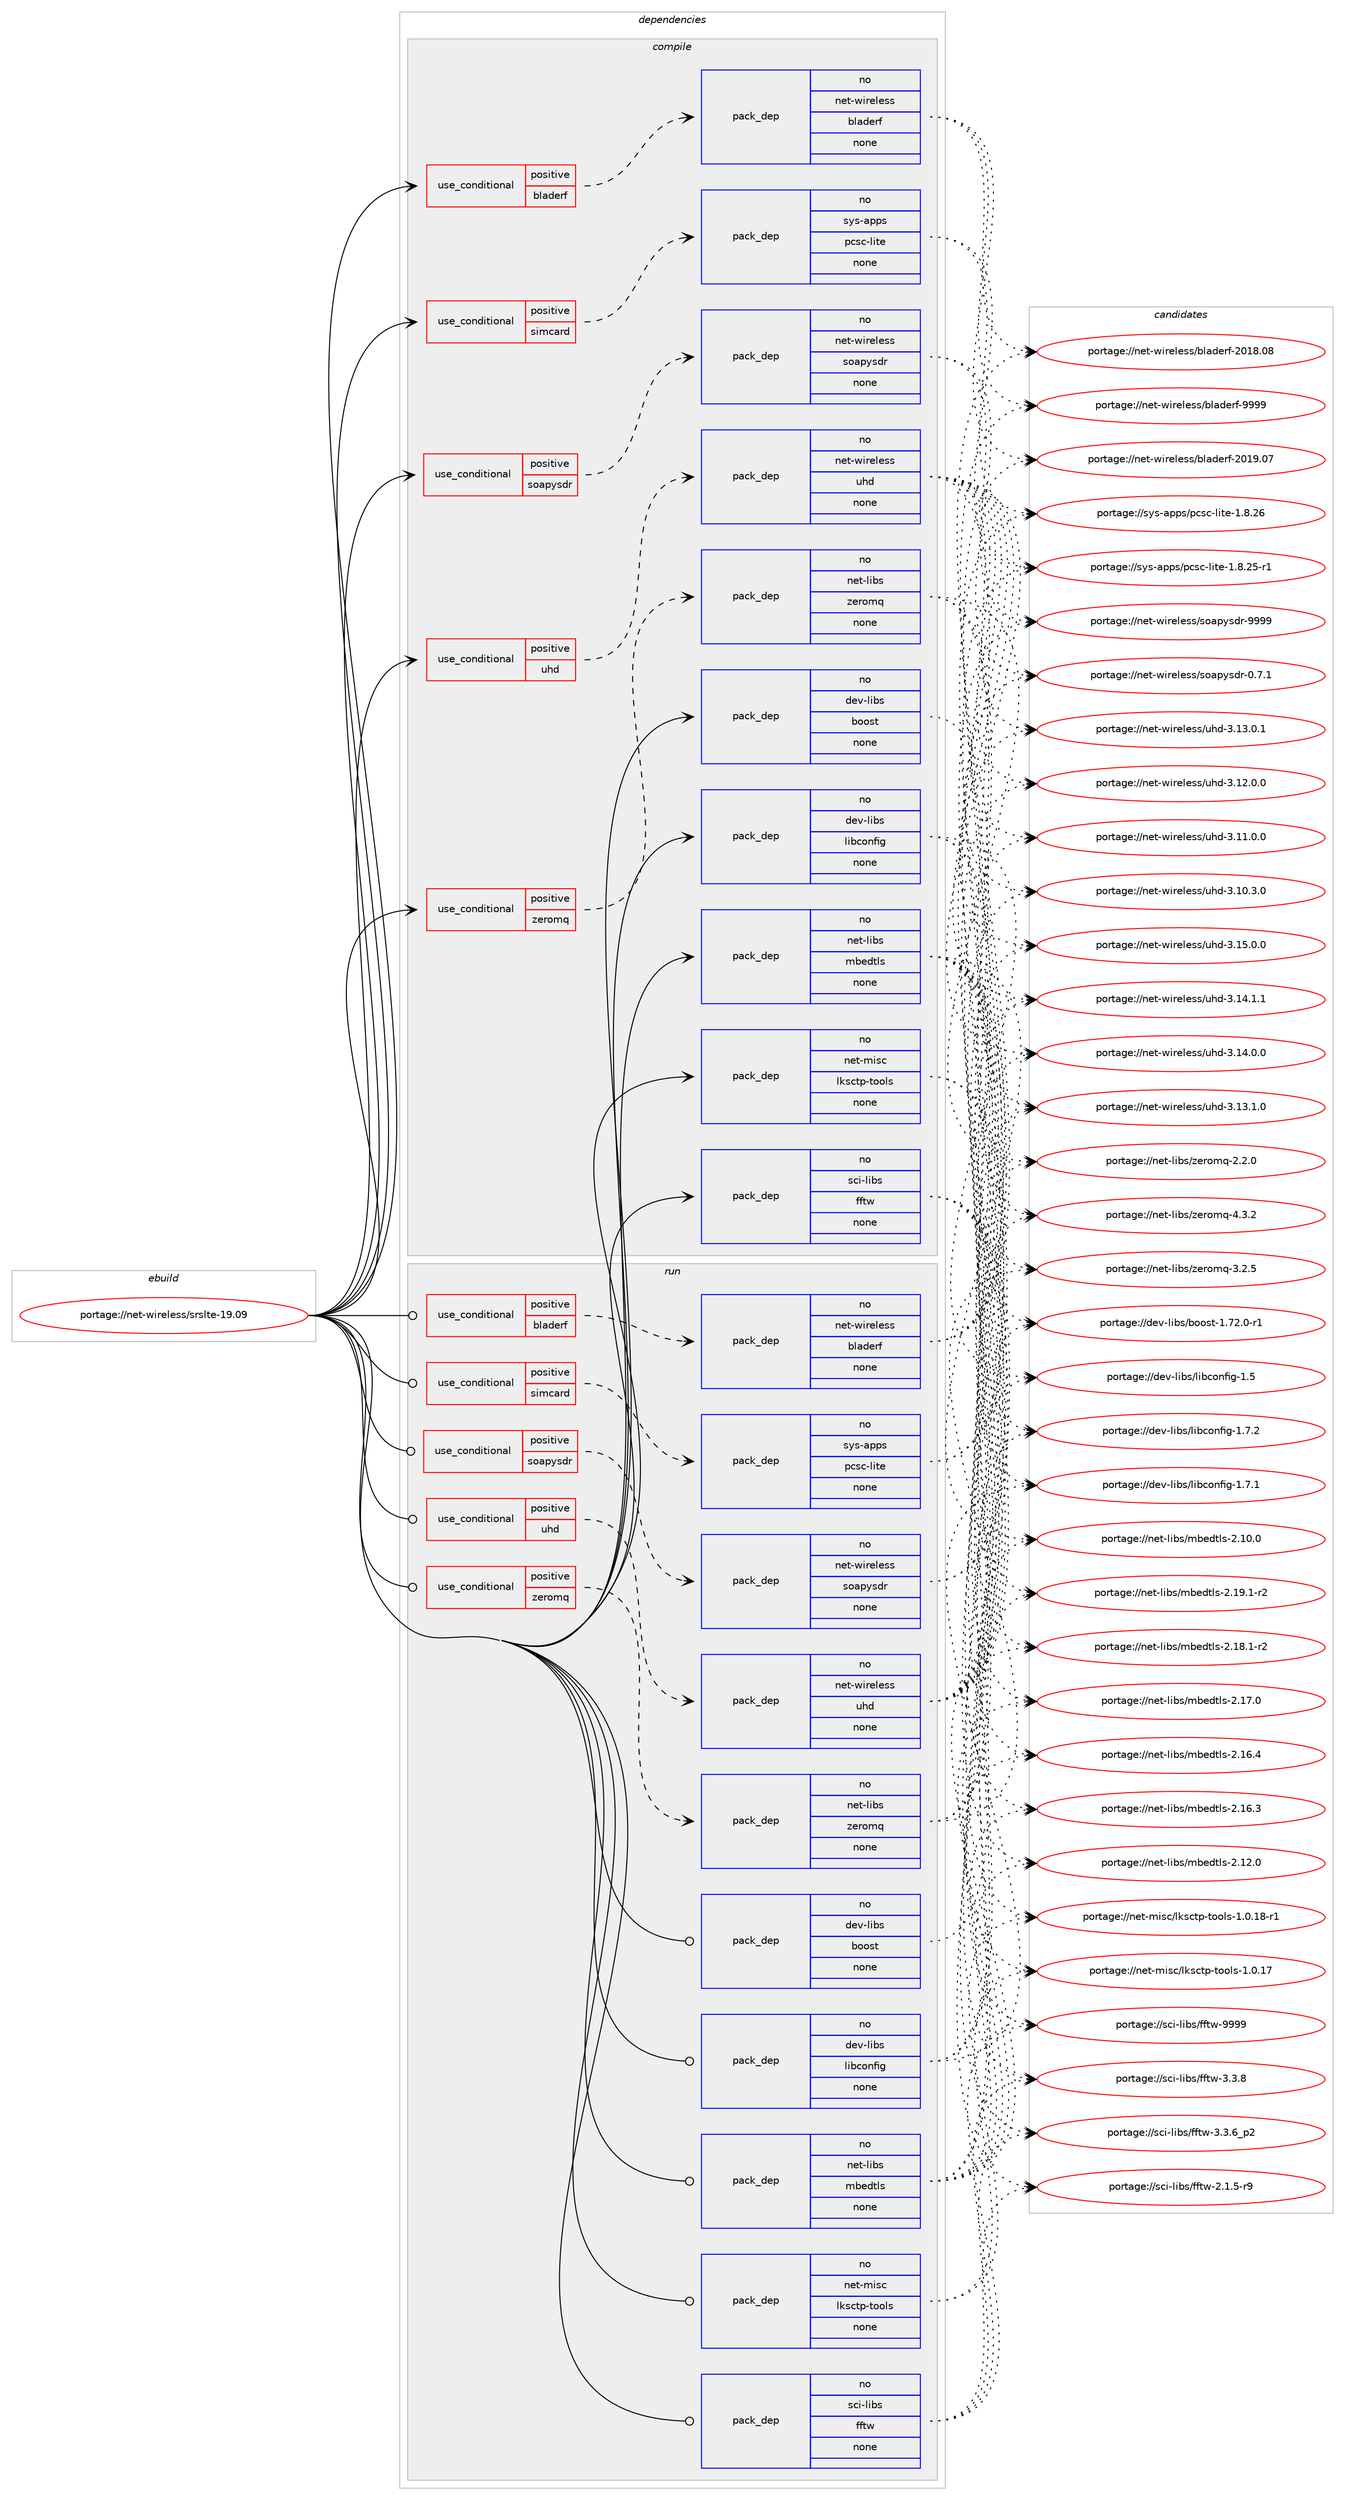 digraph prolog {

# *************
# Graph options
# *************

newrank=true;
concentrate=true;
compound=true;
graph [rankdir=LR,fontname=Helvetica,fontsize=10,ranksep=1.5];#, ranksep=2.5, nodesep=0.2];
edge  [arrowhead=vee];
node  [fontname=Helvetica,fontsize=10];

# **********
# The ebuild
# **********

subgraph cluster_leftcol {
color=gray;
rank=same;
label=<<i>ebuild</i>>;
id [label="portage://net-wireless/srslte-19.09", color=red, width=4, href="../net-wireless/srslte-19.09.svg"];
}

# ****************
# The dependencies
# ****************

subgraph cluster_midcol {
color=gray;
label=<<i>dependencies</i>>;
subgraph cluster_compile {
fillcolor="#eeeeee";
style=filled;
label=<<i>compile</i>>;
subgraph cond21294 {
dependency108487 [label=<<TABLE BORDER="0" CELLBORDER="1" CELLSPACING="0" CELLPADDING="4"><TR><TD ROWSPAN="3" CELLPADDING="10">use_conditional</TD></TR><TR><TD>positive</TD></TR><TR><TD>bladerf</TD></TR></TABLE>>, shape=none, color=red];
subgraph pack85401 {
dependency108488 [label=<<TABLE BORDER="0" CELLBORDER="1" CELLSPACING="0" CELLPADDING="4" WIDTH="220"><TR><TD ROWSPAN="6" CELLPADDING="30">pack_dep</TD></TR><TR><TD WIDTH="110">no</TD></TR><TR><TD>net-wireless</TD></TR><TR><TD>bladerf</TD></TR><TR><TD>none</TD></TR><TR><TD></TD></TR></TABLE>>, shape=none, color=blue];
}
dependency108487:e -> dependency108488:w [weight=20,style="dashed",arrowhead="vee"];
}
id:e -> dependency108487:w [weight=20,style="solid",arrowhead="vee"];
subgraph cond21295 {
dependency108489 [label=<<TABLE BORDER="0" CELLBORDER="1" CELLSPACING="0" CELLPADDING="4"><TR><TD ROWSPAN="3" CELLPADDING="10">use_conditional</TD></TR><TR><TD>positive</TD></TR><TR><TD>simcard</TD></TR></TABLE>>, shape=none, color=red];
subgraph pack85402 {
dependency108490 [label=<<TABLE BORDER="0" CELLBORDER="1" CELLSPACING="0" CELLPADDING="4" WIDTH="220"><TR><TD ROWSPAN="6" CELLPADDING="30">pack_dep</TD></TR><TR><TD WIDTH="110">no</TD></TR><TR><TD>sys-apps</TD></TR><TR><TD>pcsc-lite</TD></TR><TR><TD>none</TD></TR><TR><TD></TD></TR></TABLE>>, shape=none, color=blue];
}
dependency108489:e -> dependency108490:w [weight=20,style="dashed",arrowhead="vee"];
}
id:e -> dependency108489:w [weight=20,style="solid",arrowhead="vee"];
subgraph cond21296 {
dependency108491 [label=<<TABLE BORDER="0" CELLBORDER="1" CELLSPACING="0" CELLPADDING="4"><TR><TD ROWSPAN="3" CELLPADDING="10">use_conditional</TD></TR><TR><TD>positive</TD></TR><TR><TD>soapysdr</TD></TR></TABLE>>, shape=none, color=red];
subgraph pack85403 {
dependency108492 [label=<<TABLE BORDER="0" CELLBORDER="1" CELLSPACING="0" CELLPADDING="4" WIDTH="220"><TR><TD ROWSPAN="6" CELLPADDING="30">pack_dep</TD></TR><TR><TD WIDTH="110">no</TD></TR><TR><TD>net-wireless</TD></TR><TR><TD>soapysdr</TD></TR><TR><TD>none</TD></TR><TR><TD></TD></TR></TABLE>>, shape=none, color=blue];
}
dependency108491:e -> dependency108492:w [weight=20,style="dashed",arrowhead="vee"];
}
id:e -> dependency108491:w [weight=20,style="solid",arrowhead="vee"];
subgraph cond21297 {
dependency108493 [label=<<TABLE BORDER="0" CELLBORDER="1" CELLSPACING="0" CELLPADDING="4"><TR><TD ROWSPAN="3" CELLPADDING="10">use_conditional</TD></TR><TR><TD>positive</TD></TR><TR><TD>uhd</TD></TR></TABLE>>, shape=none, color=red];
subgraph pack85404 {
dependency108494 [label=<<TABLE BORDER="0" CELLBORDER="1" CELLSPACING="0" CELLPADDING="4" WIDTH="220"><TR><TD ROWSPAN="6" CELLPADDING="30">pack_dep</TD></TR><TR><TD WIDTH="110">no</TD></TR><TR><TD>net-wireless</TD></TR><TR><TD>uhd</TD></TR><TR><TD>none</TD></TR><TR><TD></TD></TR></TABLE>>, shape=none, color=blue];
}
dependency108493:e -> dependency108494:w [weight=20,style="dashed",arrowhead="vee"];
}
id:e -> dependency108493:w [weight=20,style="solid",arrowhead="vee"];
subgraph cond21298 {
dependency108495 [label=<<TABLE BORDER="0" CELLBORDER="1" CELLSPACING="0" CELLPADDING="4"><TR><TD ROWSPAN="3" CELLPADDING="10">use_conditional</TD></TR><TR><TD>positive</TD></TR><TR><TD>zeromq</TD></TR></TABLE>>, shape=none, color=red];
subgraph pack85405 {
dependency108496 [label=<<TABLE BORDER="0" CELLBORDER="1" CELLSPACING="0" CELLPADDING="4" WIDTH="220"><TR><TD ROWSPAN="6" CELLPADDING="30">pack_dep</TD></TR><TR><TD WIDTH="110">no</TD></TR><TR><TD>net-libs</TD></TR><TR><TD>zeromq</TD></TR><TR><TD>none</TD></TR><TR><TD></TD></TR></TABLE>>, shape=none, color=blue];
}
dependency108495:e -> dependency108496:w [weight=20,style="dashed",arrowhead="vee"];
}
id:e -> dependency108495:w [weight=20,style="solid",arrowhead="vee"];
subgraph pack85406 {
dependency108497 [label=<<TABLE BORDER="0" CELLBORDER="1" CELLSPACING="0" CELLPADDING="4" WIDTH="220"><TR><TD ROWSPAN="6" CELLPADDING="30">pack_dep</TD></TR><TR><TD WIDTH="110">no</TD></TR><TR><TD>dev-libs</TD></TR><TR><TD>boost</TD></TR><TR><TD>none</TD></TR><TR><TD></TD></TR></TABLE>>, shape=none, color=blue];
}
id:e -> dependency108497:w [weight=20,style="solid",arrowhead="vee"];
subgraph pack85407 {
dependency108498 [label=<<TABLE BORDER="0" CELLBORDER="1" CELLSPACING="0" CELLPADDING="4" WIDTH="220"><TR><TD ROWSPAN="6" CELLPADDING="30">pack_dep</TD></TR><TR><TD WIDTH="110">no</TD></TR><TR><TD>dev-libs</TD></TR><TR><TD>libconfig</TD></TR><TR><TD>none</TD></TR><TR><TD></TD></TR></TABLE>>, shape=none, color=blue];
}
id:e -> dependency108498:w [weight=20,style="solid",arrowhead="vee"];
subgraph pack85408 {
dependency108499 [label=<<TABLE BORDER="0" CELLBORDER="1" CELLSPACING="0" CELLPADDING="4" WIDTH="220"><TR><TD ROWSPAN="6" CELLPADDING="30">pack_dep</TD></TR><TR><TD WIDTH="110">no</TD></TR><TR><TD>net-libs</TD></TR><TR><TD>mbedtls</TD></TR><TR><TD>none</TD></TR><TR><TD></TD></TR></TABLE>>, shape=none, color=blue];
}
id:e -> dependency108499:w [weight=20,style="solid",arrowhead="vee"];
subgraph pack85409 {
dependency108500 [label=<<TABLE BORDER="0" CELLBORDER="1" CELLSPACING="0" CELLPADDING="4" WIDTH="220"><TR><TD ROWSPAN="6" CELLPADDING="30">pack_dep</TD></TR><TR><TD WIDTH="110">no</TD></TR><TR><TD>net-misc</TD></TR><TR><TD>lksctp-tools</TD></TR><TR><TD>none</TD></TR><TR><TD></TD></TR></TABLE>>, shape=none, color=blue];
}
id:e -> dependency108500:w [weight=20,style="solid",arrowhead="vee"];
subgraph pack85410 {
dependency108501 [label=<<TABLE BORDER="0" CELLBORDER="1" CELLSPACING="0" CELLPADDING="4" WIDTH="220"><TR><TD ROWSPAN="6" CELLPADDING="30">pack_dep</TD></TR><TR><TD WIDTH="110">no</TD></TR><TR><TD>sci-libs</TD></TR><TR><TD>fftw</TD></TR><TR><TD>none</TD></TR><TR><TD></TD></TR></TABLE>>, shape=none, color=blue];
}
id:e -> dependency108501:w [weight=20,style="solid",arrowhead="vee"];
}
subgraph cluster_compileandrun {
fillcolor="#eeeeee";
style=filled;
label=<<i>compile and run</i>>;
}
subgraph cluster_run {
fillcolor="#eeeeee";
style=filled;
label=<<i>run</i>>;
subgraph cond21299 {
dependency108502 [label=<<TABLE BORDER="0" CELLBORDER="1" CELLSPACING="0" CELLPADDING="4"><TR><TD ROWSPAN="3" CELLPADDING="10">use_conditional</TD></TR><TR><TD>positive</TD></TR><TR><TD>bladerf</TD></TR></TABLE>>, shape=none, color=red];
subgraph pack85411 {
dependency108503 [label=<<TABLE BORDER="0" CELLBORDER="1" CELLSPACING="0" CELLPADDING="4" WIDTH="220"><TR><TD ROWSPAN="6" CELLPADDING="30">pack_dep</TD></TR><TR><TD WIDTH="110">no</TD></TR><TR><TD>net-wireless</TD></TR><TR><TD>bladerf</TD></TR><TR><TD>none</TD></TR><TR><TD></TD></TR></TABLE>>, shape=none, color=blue];
}
dependency108502:e -> dependency108503:w [weight=20,style="dashed",arrowhead="vee"];
}
id:e -> dependency108502:w [weight=20,style="solid",arrowhead="odot"];
subgraph cond21300 {
dependency108504 [label=<<TABLE BORDER="0" CELLBORDER="1" CELLSPACING="0" CELLPADDING="4"><TR><TD ROWSPAN="3" CELLPADDING="10">use_conditional</TD></TR><TR><TD>positive</TD></TR><TR><TD>simcard</TD></TR></TABLE>>, shape=none, color=red];
subgraph pack85412 {
dependency108505 [label=<<TABLE BORDER="0" CELLBORDER="1" CELLSPACING="0" CELLPADDING="4" WIDTH="220"><TR><TD ROWSPAN="6" CELLPADDING="30">pack_dep</TD></TR><TR><TD WIDTH="110">no</TD></TR><TR><TD>sys-apps</TD></TR><TR><TD>pcsc-lite</TD></TR><TR><TD>none</TD></TR><TR><TD></TD></TR></TABLE>>, shape=none, color=blue];
}
dependency108504:e -> dependency108505:w [weight=20,style="dashed",arrowhead="vee"];
}
id:e -> dependency108504:w [weight=20,style="solid",arrowhead="odot"];
subgraph cond21301 {
dependency108506 [label=<<TABLE BORDER="0" CELLBORDER="1" CELLSPACING="0" CELLPADDING="4"><TR><TD ROWSPAN="3" CELLPADDING="10">use_conditional</TD></TR><TR><TD>positive</TD></TR><TR><TD>soapysdr</TD></TR></TABLE>>, shape=none, color=red];
subgraph pack85413 {
dependency108507 [label=<<TABLE BORDER="0" CELLBORDER="1" CELLSPACING="0" CELLPADDING="4" WIDTH="220"><TR><TD ROWSPAN="6" CELLPADDING="30">pack_dep</TD></TR><TR><TD WIDTH="110">no</TD></TR><TR><TD>net-wireless</TD></TR><TR><TD>soapysdr</TD></TR><TR><TD>none</TD></TR><TR><TD></TD></TR></TABLE>>, shape=none, color=blue];
}
dependency108506:e -> dependency108507:w [weight=20,style="dashed",arrowhead="vee"];
}
id:e -> dependency108506:w [weight=20,style="solid",arrowhead="odot"];
subgraph cond21302 {
dependency108508 [label=<<TABLE BORDER="0" CELLBORDER="1" CELLSPACING="0" CELLPADDING="4"><TR><TD ROWSPAN="3" CELLPADDING="10">use_conditional</TD></TR><TR><TD>positive</TD></TR><TR><TD>uhd</TD></TR></TABLE>>, shape=none, color=red];
subgraph pack85414 {
dependency108509 [label=<<TABLE BORDER="0" CELLBORDER="1" CELLSPACING="0" CELLPADDING="4" WIDTH="220"><TR><TD ROWSPAN="6" CELLPADDING="30">pack_dep</TD></TR><TR><TD WIDTH="110">no</TD></TR><TR><TD>net-wireless</TD></TR><TR><TD>uhd</TD></TR><TR><TD>none</TD></TR><TR><TD></TD></TR></TABLE>>, shape=none, color=blue];
}
dependency108508:e -> dependency108509:w [weight=20,style="dashed",arrowhead="vee"];
}
id:e -> dependency108508:w [weight=20,style="solid",arrowhead="odot"];
subgraph cond21303 {
dependency108510 [label=<<TABLE BORDER="0" CELLBORDER="1" CELLSPACING="0" CELLPADDING="4"><TR><TD ROWSPAN="3" CELLPADDING="10">use_conditional</TD></TR><TR><TD>positive</TD></TR><TR><TD>zeromq</TD></TR></TABLE>>, shape=none, color=red];
subgraph pack85415 {
dependency108511 [label=<<TABLE BORDER="0" CELLBORDER="1" CELLSPACING="0" CELLPADDING="4" WIDTH="220"><TR><TD ROWSPAN="6" CELLPADDING="30">pack_dep</TD></TR><TR><TD WIDTH="110">no</TD></TR><TR><TD>net-libs</TD></TR><TR><TD>zeromq</TD></TR><TR><TD>none</TD></TR><TR><TD></TD></TR></TABLE>>, shape=none, color=blue];
}
dependency108510:e -> dependency108511:w [weight=20,style="dashed",arrowhead="vee"];
}
id:e -> dependency108510:w [weight=20,style="solid",arrowhead="odot"];
subgraph pack85416 {
dependency108512 [label=<<TABLE BORDER="0" CELLBORDER="1" CELLSPACING="0" CELLPADDING="4" WIDTH="220"><TR><TD ROWSPAN="6" CELLPADDING="30">pack_dep</TD></TR><TR><TD WIDTH="110">no</TD></TR><TR><TD>dev-libs</TD></TR><TR><TD>boost</TD></TR><TR><TD>none</TD></TR><TR><TD></TD></TR></TABLE>>, shape=none, color=blue];
}
id:e -> dependency108512:w [weight=20,style="solid",arrowhead="odot"];
subgraph pack85417 {
dependency108513 [label=<<TABLE BORDER="0" CELLBORDER="1" CELLSPACING="0" CELLPADDING="4" WIDTH="220"><TR><TD ROWSPAN="6" CELLPADDING="30">pack_dep</TD></TR><TR><TD WIDTH="110">no</TD></TR><TR><TD>dev-libs</TD></TR><TR><TD>libconfig</TD></TR><TR><TD>none</TD></TR><TR><TD></TD></TR></TABLE>>, shape=none, color=blue];
}
id:e -> dependency108513:w [weight=20,style="solid",arrowhead="odot"];
subgraph pack85418 {
dependency108514 [label=<<TABLE BORDER="0" CELLBORDER="1" CELLSPACING="0" CELLPADDING="4" WIDTH="220"><TR><TD ROWSPAN="6" CELLPADDING="30">pack_dep</TD></TR><TR><TD WIDTH="110">no</TD></TR><TR><TD>net-libs</TD></TR><TR><TD>mbedtls</TD></TR><TR><TD>none</TD></TR><TR><TD></TD></TR></TABLE>>, shape=none, color=blue];
}
id:e -> dependency108514:w [weight=20,style="solid",arrowhead="odot"];
subgraph pack85419 {
dependency108515 [label=<<TABLE BORDER="0" CELLBORDER="1" CELLSPACING="0" CELLPADDING="4" WIDTH="220"><TR><TD ROWSPAN="6" CELLPADDING="30">pack_dep</TD></TR><TR><TD WIDTH="110">no</TD></TR><TR><TD>net-misc</TD></TR><TR><TD>lksctp-tools</TD></TR><TR><TD>none</TD></TR><TR><TD></TD></TR></TABLE>>, shape=none, color=blue];
}
id:e -> dependency108515:w [weight=20,style="solid",arrowhead="odot"];
subgraph pack85420 {
dependency108516 [label=<<TABLE BORDER="0" CELLBORDER="1" CELLSPACING="0" CELLPADDING="4" WIDTH="220"><TR><TD ROWSPAN="6" CELLPADDING="30">pack_dep</TD></TR><TR><TD WIDTH="110">no</TD></TR><TR><TD>sci-libs</TD></TR><TR><TD>fftw</TD></TR><TR><TD>none</TD></TR><TR><TD></TD></TR></TABLE>>, shape=none, color=blue];
}
id:e -> dependency108516:w [weight=20,style="solid",arrowhead="odot"];
}
}

# **************
# The candidates
# **************

subgraph cluster_choices {
rank=same;
color=gray;
label=<<i>candidates</i>>;

subgraph choice85401 {
color=black;
nodesep=1;
choice110101116451191051141011081011151154798108971001011141024557575757 [label="portage://net-wireless/bladerf-9999", color=red, width=4,href="../net-wireless/bladerf-9999.svg"];
choice110101116451191051141011081011151154798108971001011141024550484957464855 [label="portage://net-wireless/bladerf-2019.07", color=red, width=4,href="../net-wireless/bladerf-2019.07.svg"];
choice110101116451191051141011081011151154798108971001011141024550484956464856 [label="portage://net-wireless/bladerf-2018.08", color=red, width=4,href="../net-wireless/bladerf-2018.08.svg"];
dependency108488:e -> choice110101116451191051141011081011151154798108971001011141024557575757:w [style=dotted,weight="100"];
dependency108488:e -> choice110101116451191051141011081011151154798108971001011141024550484957464855:w [style=dotted,weight="100"];
dependency108488:e -> choice110101116451191051141011081011151154798108971001011141024550484956464856:w [style=dotted,weight="100"];
}
subgraph choice85402 {
color=black;
nodesep=1;
choice11512111545971121121154711299115994510810511610145494656465054 [label="portage://sys-apps/pcsc-lite-1.8.26", color=red, width=4,href="../sys-apps/pcsc-lite-1.8.26.svg"];
choice115121115459711211211547112991159945108105116101454946564650534511449 [label="portage://sys-apps/pcsc-lite-1.8.25-r1", color=red, width=4,href="../sys-apps/pcsc-lite-1.8.25-r1.svg"];
dependency108490:e -> choice11512111545971121121154711299115994510810511610145494656465054:w [style=dotted,weight="100"];
dependency108490:e -> choice115121115459711211211547112991159945108105116101454946564650534511449:w [style=dotted,weight="100"];
}
subgraph choice85403 {
color=black;
nodesep=1;
choice1101011164511910511410110810111511547115111971121211151001144557575757 [label="portage://net-wireless/soapysdr-9999", color=red, width=4,href="../net-wireless/soapysdr-9999.svg"];
choice110101116451191051141011081011151154711511197112121115100114454846554649 [label="portage://net-wireless/soapysdr-0.7.1", color=red, width=4,href="../net-wireless/soapysdr-0.7.1.svg"];
dependency108492:e -> choice1101011164511910511410110810111511547115111971121211151001144557575757:w [style=dotted,weight="100"];
dependency108492:e -> choice110101116451191051141011081011151154711511197112121115100114454846554649:w [style=dotted,weight="100"];
}
subgraph choice85404 {
color=black;
nodesep=1;
choice1101011164511910511410110810111511547117104100455146495346484648 [label="portage://net-wireless/uhd-3.15.0.0", color=red, width=4,href="../net-wireless/uhd-3.15.0.0.svg"];
choice1101011164511910511410110810111511547117104100455146495246494649 [label="portage://net-wireless/uhd-3.14.1.1", color=red, width=4,href="../net-wireless/uhd-3.14.1.1.svg"];
choice1101011164511910511410110810111511547117104100455146495246484648 [label="portage://net-wireless/uhd-3.14.0.0", color=red, width=4,href="../net-wireless/uhd-3.14.0.0.svg"];
choice1101011164511910511410110810111511547117104100455146495146494648 [label="portage://net-wireless/uhd-3.13.1.0", color=red, width=4,href="../net-wireless/uhd-3.13.1.0.svg"];
choice1101011164511910511410110810111511547117104100455146495146484649 [label="portage://net-wireless/uhd-3.13.0.1", color=red, width=4,href="../net-wireless/uhd-3.13.0.1.svg"];
choice1101011164511910511410110810111511547117104100455146495046484648 [label="portage://net-wireless/uhd-3.12.0.0", color=red, width=4,href="../net-wireless/uhd-3.12.0.0.svg"];
choice1101011164511910511410110810111511547117104100455146494946484648 [label="portage://net-wireless/uhd-3.11.0.0", color=red, width=4,href="../net-wireless/uhd-3.11.0.0.svg"];
choice1101011164511910511410110810111511547117104100455146494846514648 [label="portage://net-wireless/uhd-3.10.3.0", color=red, width=4,href="../net-wireless/uhd-3.10.3.0.svg"];
dependency108494:e -> choice1101011164511910511410110810111511547117104100455146495346484648:w [style=dotted,weight="100"];
dependency108494:e -> choice1101011164511910511410110810111511547117104100455146495246494649:w [style=dotted,weight="100"];
dependency108494:e -> choice1101011164511910511410110810111511547117104100455146495246484648:w [style=dotted,weight="100"];
dependency108494:e -> choice1101011164511910511410110810111511547117104100455146495146494648:w [style=dotted,weight="100"];
dependency108494:e -> choice1101011164511910511410110810111511547117104100455146495146484649:w [style=dotted,weight="100"];
dependency108494:e -> choice1101011164511910511410110810111511547117104100455146495046484648:w [style=dotted,weight="100"];
dependency108494:e -> choice1101011164511910511410110810111511547117104100455146494946484648:w [style=dotted,weight="100"];
dependency108494:e -> choice1101011164511910511410110810111511547117104100455146494846514648:w [style=dotted,weight="100"];
}
subgraph choice85405 {
color=black;
nodesep=1;
choice110101116451081059811547122101114111109113455246514650 [label="portage://net-libs/zeromq-4.3.2", color=red, width=4,href="../net-libs/zeromq-4.3.2.svg"];
choice110101116451081059811547122101114111109113455146504653 [label="portage://net-libs/zeromq-3.2.5", color=red, width=4,href="../net-libs/zeromq-3.2.5.svg"];
choice110101116451081059811547122101114111109113455046504648 [label="portage://net-libs/zeromq-2.2.0", color=red, width=4,href="../net-libs/zeromq-2.2.0.svg"];
dependency108496:e -> choice110101116451081059811547122101114111109113455246514650:w [style=dotted,weight="100"];
dependency108496:e -> choice110101116451081059811547122101114111109113455146504653:w [style=dotted,weight="100"];
dependency108496:e -> choice110101116451081059811547122101114111109113455046504648:w [style=dotted,weight="100"];
}
subgraph choice85406 {
color=black;
nodesep=1;
choice10010111845108105981154798111111115116454946555046484511449 [label="portage://dev-libs/boost-1.72.0-r1", color=red, width=4,href="../dev-libs/boost-1.72.0-r1.svg"];
dependency108497:e -> choice10010111845108105981154798111111115116454946555046484511449:w [style=dotted,weight="100"];
}
subgraph choice85407 {
color=black;
nodesep=1;
choice1001011184510810598115471081059899111110102105103454946554650 [label="portage://dev-libs/libconfig-1.7.2", color=red, width=4,href="../dev-libs/libconfig-1.7.2.svg"];
choice1001011184510810598115471081059899111110102105103454946554649 [label="portage://dev-libs/libconfig-1.7.1", color=red, width=4,href="../dev-libs/libconfig-1.7.1.svg"];
choice100101118451081059811547108105989911111010210510345494653 [label="portage://dev-libs/libconfig-1.5", color=red, width=4,href="../dev-libs/libconfig-1.5.svg"];
dependency108498:e -> choice1001011184510810598115471081059899111110102105103454946554650:w [style=dotted,weight="100"];
dependency108498:e -> choice1001011184510810598115471081059899111110102105103454946554649:w [style=dotted,weight="100"];
dependency108498:e -> choice100101118451081059811547108105989911111010210510345494653:w [style=dotted,weight="100"];
}
subgraph choice85408 {
color=black;
nodesep=1;
choice11010111645108105981154710998101100116108115455046495746494511450 [label="portage://net-libs/mbedtls-2.19.1-r2", color=red, width=4,href="../net-libs/mbedtls-2.19.1-r2.svg"];
choice11010111645108105981154710998101100116108115455046495646494511450 [label="portage://net-libs/mbedtls-2.18.1-r2", color=red, width=4,href="../net-libs/mbedtls-2.18.1-r2.svg"];
choice1101011164510810598115471099810110011610811545504649554648 [label="portage://net-libs/mbedtls-2.17.0", color=red, width=4,href="../net-libs/mbedtls-2.17.0.svg"];
choice1101011164510810598115471099810110011610811545504649544652 [label="portage://net-libs/mbedtls-2.16.4", color=red, width=4,href="../net-libs/mbedtls-2.16.4.svg"];
choice1101011164510810598115471099810110011610811545504649544651 [label="portage://net-libs/mbedtls-2.16.3", color=red, width=4,href="../net-libs/mbedtls-2.16.3.svg"];
choice1101011164510810598115471099810110011610811545504649504648 [label="portage://net-libs/mbedtls-2.12.0", color=red, width=4,href="../net-libs/mbedtls-2.12.0.svg"];
choice1101011164510810598115471099810110011610811545504649484648 [label="portage://net-libs/mbedtls-2.10.0", color=red, width=4,href="../net-libs/mbedtls-2.10.0.svg"];
dependency108499:e -> choice11010111645108105981154710998101100116108115455046495746494511450:w [style=dotted,weight="100"];
dependency108499:e -> choice11010111645108105981154710998101100116108115455046495646494511450:w [style=dotted,weight="100"];
dependency108499:e -> choice1101011164510810598115471099810110011610811545504649554648:w [style=dotted,weight="100"];
dependency108499:e -> choice1101011164510810598115471099810110011610811545504649544652:w [style=dotted,weight="100"];
dependency108499:e -> choice1101011164510810598115471099810110011610811545504649544651:w [style=dotted,weight="100"];
dependency108499:e -> choice1101011164510810598115471099810110011610811545504649504648:w [style=dotted,weight="100"];
dependency108499:e -> choice1101011164510810598115471099810110011610811545504649484648:w [style=dotted,weight="100"];
}
subgraph choice85409 {
color=black;
nodesep=1;
choice1101011164510910511599471081071159911611245116111111108115454946484649564511449 [label="portage://net-misc/lksctp-tools-1.0.18-r1", color=red, width=4,href="../net-misc/lksctp-tools-1.0.18-r1.svg"];
choice110101116451091051159947108107115991161124511611111110811545494648464955 [label="portage://net-misc/lksctp-tools-1.0.17", color=red, width=4,href="../net-misc/lksctp-tools-1.0.17.svg"];
dependency108500:e -> choice1101011164510910511599471081071159911611245116111111108115454946484649564511449:w [style=dotted,weight="100"];
dependency108500:e -> choice110101116451091051159947108107115991161124511611111110811545494648464955:w [style=dotted,weight="100"];
}
subgraph choice85410 {
color=black;
nodesep=1;
choice115991054510810598115471021021161194557575757 [label="portage://sci-libs/fftw-9999", color=red, width=4,href="../sci-libs/fftw-9999.svg"];
choice11599105451081059811547102102116119455146514656 [label="portage://sci-libs/fftw-3.3.8", color=red, width=4,href="../sci-libs/fftw-3.3.8.svg"];
choice115991054510810598115471021021161194551465146549511250 [label="portage://sci-libs/fftw-3.3.6_p2", color=red, width=4,href="../sci-libs/fftw-3.3.6_p2.svg"];
choice115991054510810598115471021021161194550464946534511457 [label="portage://sci-libs/fftw-2.1.5-r9", color=red, width=4,href="../sci-libs/fftw-2.1.5-r9.svg"];
dependency108501:e -> choice115991054510810598115471021021161194557575757:w [style=dotted,weight="100"];
dependency108501:e -> choice11599105451081059811547102102116119455146514656:w [style=dotted,weight="100"];
dependency108501:e -> choice115991054510810598115471021021161194551465146549511250:w [style=dotted,weight="100"];
dependency108501:e -> choice115991054510810598115471021021161194550464946534511457:w [style=dotted,weight="100"];
}
subgraph choice85411 {
color=black;
nodesep=1;
choice110101116451191051141011081011151154798108971001011141024557575757 [label="portage://net-wireless/bladerf-9999", color=red, width=4,href="../net-wireless/bladerf-9999.svg"];
choice110101116451191051141011081011151154798108971001011141024550484957464855 [label="portage://net-wireless/bladerf-2019.07", color=red, width=4,href="../net-wireless/bladerf-2019.07.svg"];
choice110101116451191051141011081011151154798108971001011141024550484956464856 [label="portage://net-wireless/bladerf-2018.08", color=red, width=4,href="../net-wireless/bladerf-2018.08.svg"];
dependency108503:e -> choice110101116451191051141011081011151154798108971001011141024557575757:w [style=dotted,weight="100"];
dependency108503:e -> choice110101116451191051141011081011151154798108971001011141024550484957464855:w [style=dotted,weight="100"];
dependency108503:e -> choice110101116451191051141011081011151154798108971001011141024550484956464856:w [style=dotted,weight="100"];
}
subgraph choice85412 {
color=black;
nodesep=1;
choice11512111545971121121154711299115994510810511610145494656465054 [label="portage://sys-apps/pcsc-lite-1.8.26", color=red, width=4,href="../sys-apps/pcsc-lite-1.8.26.svg"];
choice115121115459711211211547112991159945108105116101454946564650534511449 [label="portage://sys-apps/pcsc-lite-1.8.25-r1", color=red, width=4,href="../sys-apps/pcsc-lite-1.8.25-r1.svg"];
dependency108505:e -> choice11512111545971121121154711299115994510810511610145494656465054:w [style=dotted,weight="100"];
dependency108505:e -> choice115121115459711211211547112991159945108105116101454946564650534511449:w [style=dotted,weight="100"];
}
subgraph choice85413 {
color=black;
nodesep=1;
choice1101011164511910511410110810111511547115111971121211151001144557575757 [label="portage://net-wireless/soapysdr-9999", color=red, width=4,href="../net-wireless/soapysdr-9999.svg"];
choice110101116451191051141011081011151154711511197112121115100114454846554649 [label="portage://net-wireless/soapysdr-0.7.1", color=red, width=4,href="../net-wireless/soapysdr-0.7.1.svg"];
dependency108507:e -> choice1101011164511910511410110810111511547115111971121211151001144557575757:w [style=dotted,weight="100"];
dependency108507:e -> choice110101116451191051141011081011151154711511197112121115100114454846554649:w [style=dotted,weight="100"];
}
subgraph choice85414 {
color=black;
nodesep=1;
choice1101011164511910511410110810111511547117104100455146495346484648 [label="portage://net-wireless/uhd-3.15.0.0", color=red, width=4,href="../net-wireless/uhd-3.15.0.0.svg"];
choice1101011164511910511410110810111511547117104100455146495246494649 [label="portage://net-wireless/uhd-3.14.1.1", color=red, width=4,href="../net-wireless/uhd-3.14.1.1.svg"];
choice1101011164511910511410110810111511547117104100455146495246484648 [label="portage://net-wireless/uhd-3.14.0.0", color=red, width=4,href="../net-wireless/uhd-3.14.0.0.svg"];
choice1101011164511910511410110810111511547117104100455146495146494648 [label="portage://net-wireless/uhd-3.13.1.0", color=red, width=4,href="../net-wireless/uhd-3.13.1.0.svg"];
choice1101011164511910511410110810111511547117104100455146495146484649 [label="portage://net-wireless/uhd-3.13.0.1", color=red, width=4,href="../net-wireless/uhd-3.13.0.1.svg"];
choice1101011164511910511410110810111511547117104100455146495046484648 [label="portage://net-wireless/uhd-3.12.0.0", color=red, width=4,href="../net-wireless/uhd-3.12.0.0.svg"];
choice1101011164511910511410110810111511547117104100455146494946484648 [label="portage://net-wireless/uhd-3.11.0.0", color=red, width=4,href="../net-wireless/uhd-3.11.0.0.svg"];
choice1101011164511910511410110810111511547117104100455146494846514648 [label="portage://net-wireless/uhd-3.10.3.0", color=red, width=4,href="../net-wireless/uhd-3.10.3.0.svg"];
dependency108509:e -> choice1101011164511910511410110810111511547117104100455146495346484648:w [style=dotted,weight="100"];
dependency108509:e -> choice1101011164511910511410110810111511547117104100455146495246494649:w [style=dotted,weight="100"];
dependency108509:e -> choice1101011164511910511410110810111511547117104100455146495246484648:w [style=dotted,weight="100"];
dependency108509:e -> choice1101011164511910511410110810111511547117104100455146495146494648:w [style=dotted,weight="100"];
dependency108509:e -> choice1101011164511910511410110810111511547117104100455146495146484649:w [style=dotted,weight="100"];
dependency108509:e -> choice1101011164511910511410110810111511547117104100455146495046484648:w [style=dotted,weight="100"];
dependency108509:e -> choice1101011164511910511410110810111511547117104100455146494946484648:w [style=dotted,weight="100"];
dependency108509:e -> choice1101011164511910511410110810111511547117104100455146494846514648:w [style=dotted,weight="100"];
}
subgraph choice85415 {
color=black;
nodesep=1;
choice110101116451081059811547122101114111109113455246514650 [label="portage://net-libs/zeromq-4.3.2", color=red, width=4,href="../net-libs/zeromq-4.3.2.svg"];
choice110101116451081059811547122101114111109113455146504653 [label="portage://net-libs/zeromq-3.2.5", color=red, width=4,href="../net-libs/zeromq-3.2.5.svg"];
choice110101116451081059811547122101114111109113455046504648 [label="portage://net-libs/zeromq-2.2.0", color=red, width=4,href="../net-libs/zeromq-2.2.0.svg"];
dependency108511:e -> choice110101116451081059811547122101114111109113455246514650:w [style=dotted,weight="100"];
dependency108511:e -> choice110101116451081059811547122101114111109113455146504653:w [style=dotted,weight="100"];
dependency108511:e -> choice110101116451081059811547122101114111109113455046504648:w [style=dotted,weight="100"];
}
subgraph choice85416 {
color=black;
nodesep=1;
choice10010111845108105981154798111111115116454946555046484511449 [label="portage://dev-libs/boost-1.72.0-r1", color=red, width=4,href="../dev-libs/boost-1.72.0-r1.svg"];
dependency108512:e -> choice10010111845108105981154798111111115116454946555046484511449:w [style=dotted,weight="100"];
}
subgraph choice85417 {
color=black;
nodesep=1;
choice1001011184510810598115471081059899111110102105103454946554650 [label="portage://dev-libs/libconfig-1.7.2", color=red, width=4,href="../dev-libs/libconfig-1.7.2.svg"];
choice1001011184510810598115471081059899111110102105103454946554649 [label="portage://dev-libs/libconfig-1.7.1", color=red, width=4,href="../dev-libs/libconfig-1.7.1.svg"];
choice100101118451081059811547108105989911111010210510345494653 [label="portage://dev-libs/libconfig-1.5", color=red, width=4,href="../dev-libs/libconfig-1.5.svg"];
dependency108513:e -> choice1001011184510810598115471081059899111110102105103454946554650:w [style=dotted,weight="100"];
dependency108513:e -> choice1001011184510810598115471081059899111110102105103454946554649:w [style=dotted,weight="100"];
dependency108513:e -> choice100101118451081059811547108105989911111010210510345494653:w [style=dotted,weight="100"];
}
subgraph choice85418 {
color=black;
nodesep=1;
choice11010111645108105981154710998101100116108115455046495746494511450 [label="portage://net-libs/mbedtls-2.19.1-r2", color=red, width=4,href="../net-libs/mbedtls-2.19.1-r2.svg"];
choice11010111645108105981154710998101100116108115455046495646494511450 [label="portage://net-libs/mbedtls-2.18.1-r2", color=red, width=4,href="../net-libs/mbedtls-2.18.1-r2.svg"];
choice1101011164510810598115471099810110011610811545504649554648 [label="portage://net-libs/mbedtls-2.17.0", color=red, width=4,href="../net-libs/mbedtls-2.17.0.svg"];
choice1101011164510810598115471099810110011610811545504649544652 [label="portage://net-libs/mbedtls-2.16.4", color=red, width=4,href="../net-libs/mbedtls-2.16.4.svg"];
choice1101011164510810598115471099810110011610811545504649544651 [label="portage://net-libs/mbedtls-2.16.3", color=red, width=4,href="../net-libs/mbedtls-2.16.3.svg"];
choice1101011164510810598115471099810110011610811545504649504648 [label="portage://net-libs/mbedtls-2.12.0", color=red, width=4,href="../net-libs/mbedtls-2.12.0.svg"];
choice1101011164510810598115471099810110011610811545504649484648 [label="portage://net-libs/mbedtls-2.10.0", color=red, width=4,href="../net-libs/mbedtls-2.10.0.svg"];
dependency108514:e -> choice11010111645108105981154710998101100116108115455046495746494511450:w [style=dotted,weight="100"];
dependency108514:e -> choice11010111645108105981154710998101100116108115455046495646494511450:w [style=dotted,weight="100"];
dependency108514:e -> choice1101011164510810598115471099810110011610811545504649554648:w [style=dotted,weight="100"];
dependency108514:e -> choice1101011164510810598115471099810110011610811545504649544652:w [style=dotted,weight="100"];
dependency108514:e -> choice1101011164510810598115471099810110011610811545504649544651:w [style=dotted,weight="100"];
dependency108514:e -> choice1101011164510810598115471099810110011610811545504649504648:w [style=dotted,weight="100"];
dependency108514:e -> choice1101011164510810598115471099810110011610811545504649484648:w [style=dotted,weight="100"];
}
subgraph choice85419 {
color=black;
nodesep=1;
choice1101011164510910511599471081071159911611245116111111108115454946484649564511449 [label="portage://net-misc/lksctp-tools-1.0.18-r1", color=red, width=4,href="../net-misc/lksctp-tools-1.0.18-r1.svg"];
choice110101116451091051159947108107115991161124511611111110811545494648464955 [label="portage://net-misc/lksctp-tools-1.0.17", color=red, width=4,href="../net-misc/lksctp-tools-1.0.17.svg"];
dependency108515:e -> choice1101011164510910511599471081071159911611245116111111108115454946484649564511449:w [style=dotted,weight="100"];
dependency108515:e -> choice110101116451091051159947108107115991161124511611111110811545494648464955:w [style=dotted,weight="100"];
}
subgraph choice85420 {
color=black;
nodesep=1;
choice115991054510810598115471021021161194557575757 [label="portage://sci-libs/fftw-9999", color=red, width=4,href="../sci-libs/fftw-9999.svg"];
choice11599105451081059811547102102116119455146514656 [label="portage://sci-libs/fftw-3.3.8", color=red, width=4,href="../sci-libs/fftw-3.3.8.svg"];
choice115991054510810598115471021021161194551465146549511250 [label="portage://sci-libs/fftw-3.3.6_p2", color=red, width=4,href="../sci-libs/fftw-3.3.6_p2.svg"];
choice115991054510810598115471021021161194550464946534511457 [label="portage://sci-libs/fftw-2.1.5-r9", color=red, width=4,href="../sci-libs/fftw-2.1.5-r9.svg"];
dependency108516:e -> choice115991054510810598115471021021161194557575757:w [style=dotted,weight="100"];
dependency108516:e -> choice11599105451081059811547102102116119455146514656:w [style=dotted,weight="100"];
dependency108516:e -> choice115991054510810598115471021021161194551465146549511250:w [style=dotted,weight="100"];
dependency108516:e -> choice115991054510810598115471021021161194550464946534511457:w [style=dotted,weight="100"];
}
}

}
